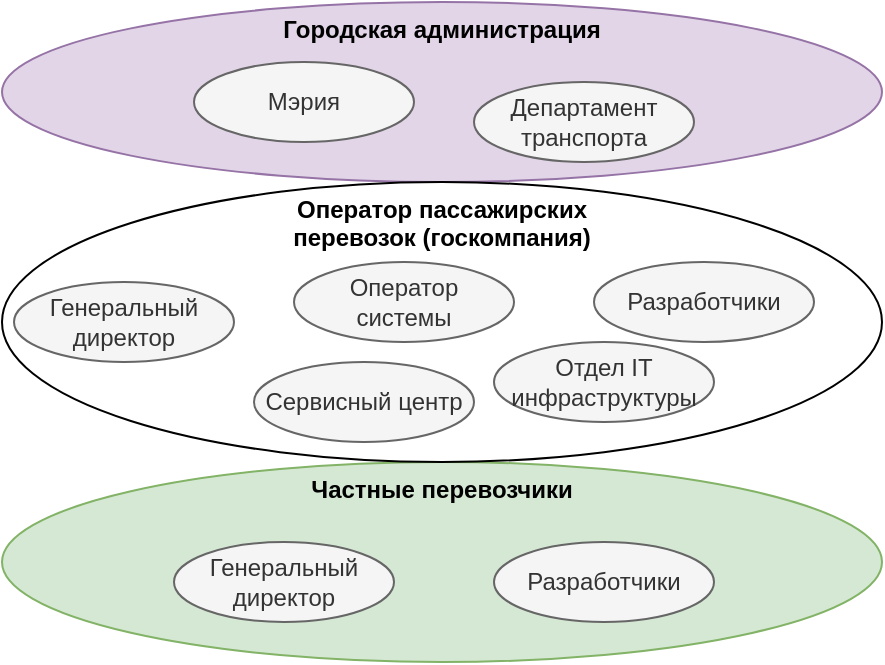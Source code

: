 <mxfile version="21.4.0" type="device">
  <diagram name="Page-1" id="_tRUN_RVdU9OOjxSLjXG">
    <mxGraphModel dx="1026" dy="667" grid="1" gridSize="10" guides="1" tooltips="1" connect="1" arrows="1" fold="1" page="1" pageScale="1" pageWidth="827" pageHeight="1169" math="0" shadow="0">
      <root>
        <mxCell id="0" />
        <mxCell id="1" parent="0" />
        <mxCell id="ZJ-nb5-xD-0jJNQlTidJ-1" value="Городская администрация" style="ellipse;whiteSpace=wrap;html=1;verticalAlign=top;fontStyle=1;fillColor=#e1d5e7;strokeColor=#9673a6;" vertex="1" parent="1">
          <mxGeometry x="194" y="80" width="440" height="90" as="geometry" />
        </mxCell>
        <mxCell id="ZJ-nb5-xD-0jJNQlTidJ-2" value="Частные перевозчики" style="ellipse;whiteSpace=wrap;html=1;verticalAlign=top;fontStyle=1;fillColor=#d5e8d4;strokeColor=#82b366;" vertex="1" parent="1">
          <mxGeometry x="194" y="310" width="440" height="100" as="geometry" />
        </mxCell>
        <mxCell id="ZJ-nb5-xD-0jJNQlTidJ-4" value="Оператор пассажирских&lt;br&gt;перевозок (госкомпания)" style="ellipse;whiteSpace=wrap;html=1;verticalAlign=top;fontStyle=1;" vertex="1" parent="1">
          <mxGeometry x="194" y="170" width="440" height="140" as="geometry" />
        </mxCell>
        <mxCell id="ZJ-nb5-xD-0jJNQlTidJ-5" value="Генеральный директор" style="ellipse;whiteSpace=wrap;html=1;fillColor=#f5f5f5;fontColor=#333333;strokeColor=#666666;" vertex="1" parent="1">
          <mxGeometry x="280" y="350" width="110" height="40" as="geometry" />
        </mxCell>
        <mxCell id="ZJ-nb5-xD-0jJNQlTidJ-6" value="Разработчики" style="ellipse;whiteSpace=wrap;html=1;fillColor=#f5f5f5;fontColor=#333333;strokeColor=#666666;" vertex="1" parent="1">
          <mxGeometry x="440" y="350" width="110" height="40" as="geometry" />
        </mxCell>
        <mxCell id="ZJ-nb5-xD-0jJNQlTidJ-7" value="Разработчики" style="ellipse;whiteSpace=wrap;html=1;fillColor=#f5f5f5;fontColor=#333333;strokeColor=#666666;" vertex="1" parent="1">
          <mxGeometry x="490" y="210" width="110" height="40" as="geometry" />
        </mxCell>
        <mxCell id="ZJ-nb5-xD-0jJNQlTidJ-8" value="Отдел IT&lt;br&gt;инфраструктуры" style="ellipse;whiteSpace=wrap;html=1;fillColor=#f5f5f5;fontColor=#333333;strokeColor=#666666;" vertex="1" parent="1">
          <mxGeometry x="440" y="250" width="110" height="40" as="geometry" />
        </mxCell>
        <mxCell id="ZJ-nb5-xD-0jJNQlTidJ-9" value="Генеральный директор" style="ellipse;whiteSpace=wrap;html=1;fillColor=#f5f5f5;fontColor=#333333;strokeColor=#666666;" vertex="1" parent="1">
          <mxGeometry x="200" y="220" width="110" height="40" as="geometry" />
        </mxCell>
        <mxCell id="ZJ-nb5-xD-0jJNQlTidJ-10" value="Департамент транспорта" style="ellipse;whiteSpace=wrap;html=1;fillColor=#f5f5f5;fontColor=#333333;strokeColor=#666666;" vertex="1" parent="1">
          <mxGeometry x="430" y="120" width="110" height="40" as="geometry" />
        </mxCell>
        <mxCell id="ZJ-nb5-xD-0jJNQlTidJ-11" value="Мэрия" style="ellipse;whiteSpace=wrap;html=1;fillColor=#f5f5f5;fontColor=#333333;strokeColor=#666666;" vertex="1" parent="1">
          <mxGeometry x="290" y="110" width="110" height="40" as="geometry" />
        </mxCell>
        <mxCell id="ZJ-nb5-xD-0jJNQlTidJ-12" value="Сервисный центр" style="ellipse;whiteSpace=wrap;html=1;fillColor=#f5f5f5;fontColor=#333333;strokeColor=#666666;" vertex="1" parent="1">
          <mxGeometry x="320" y="260" width="110" height="40" as="geometry" />
        </mxCell>
        <mxCell id="ZJ-nb5-xD-0jJNQlTidJ-13" value="Оператор&lt;br&gt;системы" style="ellipse;whiteSpace=wrap;html=1;fillColor=#f5f5f5;fontColor=#333333;strokeColor=#666666;" vertex="1" parent="1">
          <mxGeometry x="340" y="210" width="110" height="40" as="geometry" />
        </mxCell>
      </root>
    </mxGraphModel>
  </diagram>
</mxfile>
